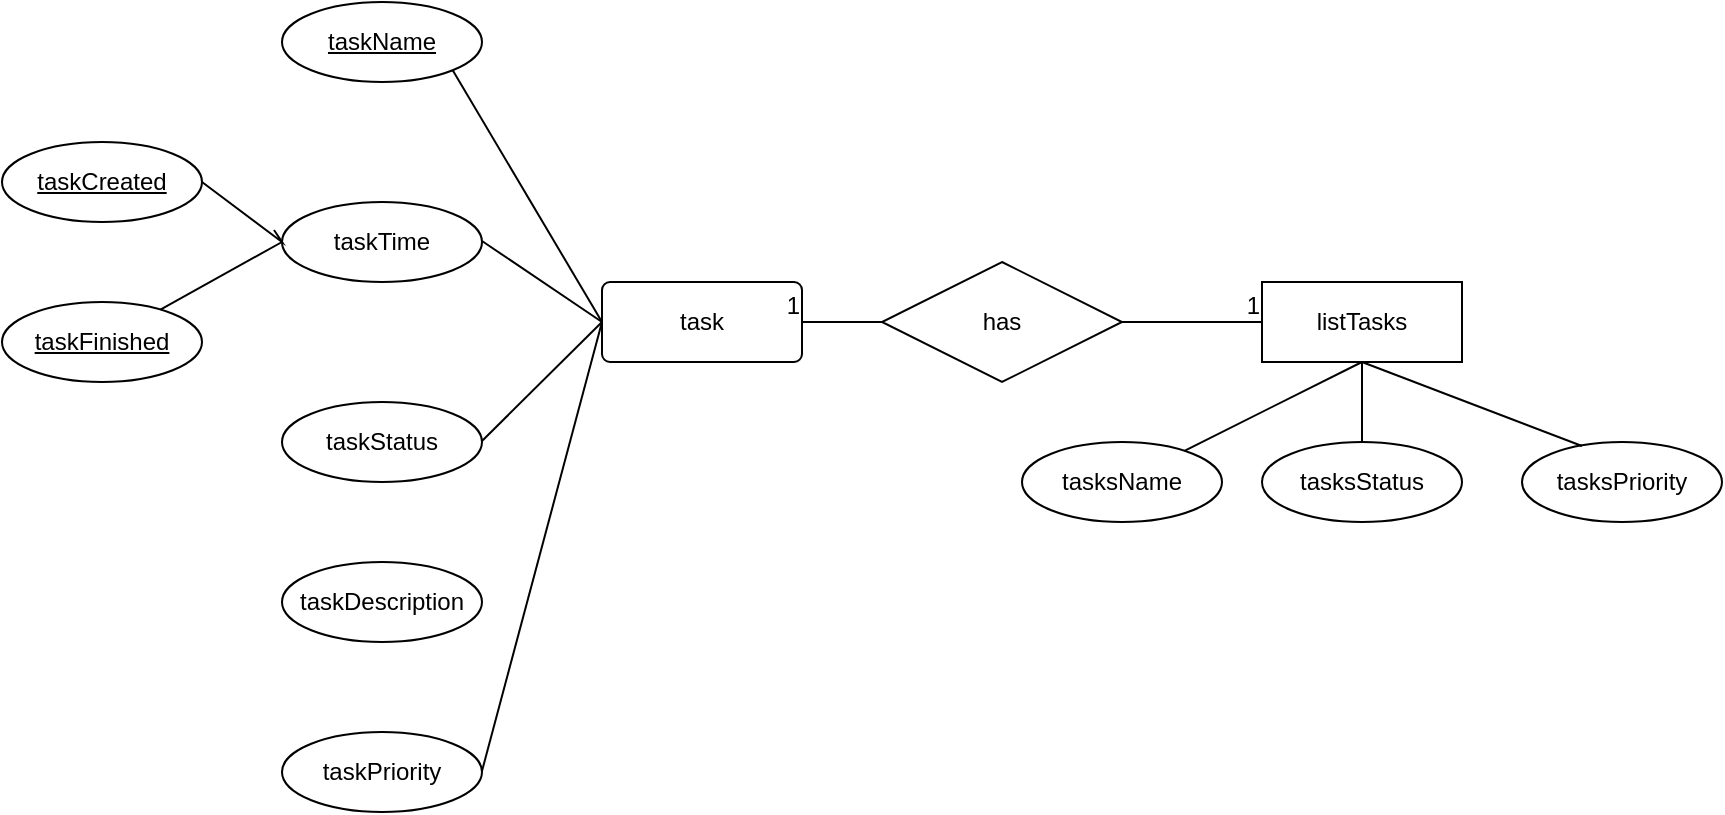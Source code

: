 <mxfile version="23.1.0" type="github">
  <diagram id="C5RBs43oDa-KdzZeNtuy" name="Page-1">
    <mxGraphModel dx="1002" dy="695" grid="1" gridSize="10" guides="1" tooltips="1" connect="1" arrows="1" fold="1" page="1" pageScale="1" pageWidth="1169" pageHeight="827" math="0" shadow="0">
      <root>
        <mxCell id="WIyWlLk6GJQsqaUBKTNV-0" />
        <mxCell id="WIyWlLk6GJQsqaUBKTNV-1" parent="WIyWlLk6GJQsqaUBKTNV-0" />
        <mxCell id="BHIsfLaD60TzP3I6xR96-93" value="taskDescription" style="ellipse;whiteSpace=wrap;html=1;align=center;fontStyle=0" vertex="1" parent="WIyWlLk6GJQsqaUBKTNV-1">
          <mxGeometry x="180" y="460" width="100" height="40" as="geometry" />
        </mxCell>
        <mxCell id="BHIsfLaD60TzP3I6xR96-105" value="taskPriority" style="ellipse;whiteSpace=wrap;html=1;align=center;fontStyle=0" vertex="1" parent="WIyWlLk6GJQsqaUBKTNV-1">
          <mxGeometry x="180" y="545" width="100" height="40" as="geometry" />
        </mxCell>
        <mxCell id="BHIsfLaD60TzP3I6xR96-111" value="has" style="shape=rhombus;perimeter=rhombusPerimeter;whiteSpace=wrap;html=1;align=center;fontStyle=0;" vertex="1" parent="WIyWlLk6GJQsqaUBKTNV-1">
          <mxGeometry x="480" y="310" width="120" height="60" as="geometry" />
        </mxCell>
        <mxCell id="BHIsfLaD60TzP3I6xR96-112" value="task" style="rounded=1;arcSize=10;whiteSpace=wrap;html=1;align=center;fontStyle=0" vertex="1" parent="WIyWlLk6GJQsqaUBKTNV-1">
          <mxGeometry x="340" y="320" width="100" height="40" as="geometry" />
        </mxCell>
        <mxCell id="BHIsfLaD60TzP3I6xR96-114" value="listTasks" style="whiteSpace=wrap;html=1;align=center;fontStyle=0" vertex="1" parent="WIyWlLk6GJQsqaUBKTNV-1">
          <mxGeometry x="670" y="320" width="100" height="40" as="geometry" />
        </mxCell>
        <mxCell id="BHIsfLaD60TzP3I6xR96-116" value="&lt;u&gt;taskName&lt;/u&gt;" style="ellipse;whiteSpace=wrap;html=1;align=center;fontStyle=0" vertex="1" parent="WIyWlLk6GJQsqaUBKTNV-1">
          <mxGeometry x="180" y="180" width="100" height="40" as="geometry" />
        </mxCell>
        <mxCell id="BHIsfLaD60TzP3I6xR96-117" value="taskTime" style="ellipse;whiteSpace=wrap;html=1;align=center;fontStyle=0" vertex="1" parent="WIyWlLk6GJQsqaUBKTNV-1">
          <mxGeometry x="180" y="280" width="100" height="40" as="geometry" />
        </mxCell>
        <mxCell id="BHIsfLaD60TzP3I6xR96-118" value="taskStatus" style="ellipse;whiteSpace=wrap;html=1;align=center;fontStyle=0" vertex="1" parent="WIyWlLk6GJQsqaUBKTNV-1">
          <mxGeometry x="180" y="380" width="100" height="40" as="geometry" />
        </mxCell>
        <mxCell id="BHIsfLaD60TzP3I6xR96-119" value="taskCreated" style="ellipse;whiteSpace=wrap;html=1;align=center;fontStyle=4;" vertex="1" parent="WIyWlLk6GJQsqaUBKTNV-1">
          <mxGeometry x="40" y="250" width="100" height="40" as="geometry" />
        </mxCell>
        <mxCell id="BHIsfLaD60TzP3I6xR96-120" value="taskFinished" style="ellipse;whiteSpace=wrap;html=1;align=center;fontStyle=4;" vertex="1" parent="WIyWlLk6GJQsqaUBKTNV-1">
          <mxGeometry x="40" y="330" width="100" height="40" as="geometry" />
        </mxCell>
        <mxCell id="BHIsfLaD60TzP3I6xR96-134" value="tasksName" style="ellipse;whiteSpace=wrap;html=1;align=center;fontStyle=0" vertex="1" parent="WIyWlLk6GJQsqaUBKTNV-1">
          <mxGeometry x="550" y="400" width="100" height="40" as="geometry" />
        </mxCell>
        <mxCell id="BHIsfLaD60TzP3I6xR96-135" value="tasksPriority" style="ellipse;whiteSpace=wrap;html=1;align=center;fontStyle=0" vertex="1" parent="WIyWlLk6GJQsqaUBKTNV-1">
          <mxGeometry x="800" y="400" width="100" height="40" as="geometry" />
        </mxCell>
        <mxCell id="BHIsfLaD60TzP3I6xR96-136" value="tasksStatus" style="ellipse;whiteSpace=wrap;html=1;align=center;fontStyle=0" vertex="1" parent="WIyWlLk6GJQsqaUBKTNV-1">
          <mxGeometry x="670" y="400" width="100" height="40" as="geometry" />
        </mxCell>
        <mxCell id="BHIsfLaD60TzP3I6xR96-139" value="" style="endArrow=none;html=1;rounded=0;" edge="1" parent="WIyWlLk6GJQsqaUBKTNV-1">
          <mxGeometry relative="1" as="geometry">
            <mxPoint x="600" y="340" as="sourcePoint" />
            <mxPoint x="670" y="340" as="targetPoint" />
          </mxGeometry>
        </mxCell>
        <mxCell id="BHIsfLaD60TzP3I6xR96-140" value="1" style="resizable=0;html=1;whiteSpace=wrap;align=right;verticalAlign=bottom;" connectable="0" vertex="1" parent="BHIsfLaD60TzP3I6xR96-139">
          <mxGeometry x="1" relative="1" as="geometry" />
        </mxCell>
        <mxCell id="BHIsfLaD60TzP3I6xR96-141" value="" style="endArrow=none;html=1;rounded=0;exitX=0;exitY=0.5;exitDx=0;exitDy=0;entryX=1;entryY=0.5;entryDx=0;entryDy=0;" edge="1" parent="WIyWlLk6GJQsqaUBKTNV-1" source="BHIsfLaD60TzP3I6xR96-111" target="BHIsfLaD60TzP3I6xR96-112">
          <mxGeometry relative="1" as="geometry">
            <mxPoint x="440" y="270" as="sourcePoint" />
            <mxPoint x="420" y="330" as="targetPoint" />
          </mxGeometry>
        </mxCell>
        <mxCell id="BHIsfLaD60TzP3I6xR96-142" value="1" style="resizable=0;html=1;whiteSpace=wrap;align=right;verticalAlign=bottom;" connectable="0" vertex="1" parent="BHIsfLaD60TzP3I6xR96-141">
          <mxGeometry x="1" relative="1" as="geometry" />
        </mxCell>
        <mxCell id="BHIsfLaD60TzP3I6xR96-143" value="" style="endArrow=none;html=1;rounded=0;entryX=0;entryY=0.5;entryDx=0;entryDy=0;exitX=1;exitY=1;exitDx=0;exitDy=0;" edge="1" parent="WIyWlLk6GJQsqaUBKTNV-1" source="BHIsfLaD60TzP3I6xR96-116" target="BHIsfLaD60TzP3I6xR96-112">
          <mxGeometry relative="1" as="geometry">
            <mxPoint x="280" y="190" as="sourcePoint" />
            <mxPoint x="440" y="190" as="targetPoint" />
          </mxGeometry>
        </mxCell>
        <mxCell id="BHIsfLaD60TzP3I6xR96-144" value="" style="endArrow=none;html=1;rounded=0;entryX=0;entryY=0.5;entryDx=0;entryDy=0;" edge="1" parent="WIyWlLk6GJQsqaUBKTNV-1" target="BHIsfLaD60TzP3I6xR96-112">
          <mxGeometry relative="1" as="geometry">
            <mxPoint x="280" y="564.5" as="sourcePoint" />
            <mxPoint x="440" y="564.5" as="targetPoint" />
          </mxGeometry>
        </mxCell>
        <mxCell id="BHIsfLaD60TzP3I6xR96-145" value="" style="endArrow=none;html=1;rounded=0;entryX=0;entryY=0.5;entryDx=0;entryDy=0;" edge="1" parent="WIyWlLk6GJQsqaUBKTNV-1" target="BHIsfLaD60TzP3I6xR96-112">
          <mxGeometry relative="1" as="geometry">
            <mxPoint x="280" y="299.5" as="sourcePoint" />
            <mxPoint x="440" y="299.5" as="targetPoint" />
          </mxGeometry>
        </mxCell>
        <mxCell id="BHIsfLaD60TzP3I6xR96-146" value="" style="endArrow=none;html=1;rounded=0;entryX=0;entryY=0.5;entryDx=0;entryDy=0;" edge="1" parent="WIyWlLk6GJQsqaUBKTNV-1" target="BHIsfLaD60TzP3I6xR96-112">
          <mxGeometry relative="1" as="geometry">
            <mxPoint x="280" y="399.5" as="sourcePoint" />
            <mxPoint x="440" y="399.5" as="targetPoint" />
          </mxGeometry>
        </mxCell>
        <mxCell id="BHIsfLaD60TzP3I6xR96-147" value="" style="endArrow=none;html=1;rounded=0;entryX=-0.04;entryY=0.35;entryDx=0;entryDy=0;entryPerimeter=0;exitX=1;exitY=0.5;exitDx=0;exitDy=0;" edge="1" parent="WIyWlLk6GJQsqaUBKTNV-1" source="BHIsfLaD60TzP3I6xR96-119" target="BHIsfLaD60TzP3I6xR96-117">
          <mxGeometry relative="1" as="geometry">
            <mxPoint x="130" y="269.5" as="sourcePoint" />
            <mxPoint x="290" y="269.5" as="targetPoint" />
            <Array as="points">
              <mxPoint x="180" y="300" />
            </Array>
          </mxGeometry>
        </mxCell>
        <mxCell id="BHIsfLaD60TzP3I6xR96-148" value="" style="endArrow=none;html=1;rounded=0;" edge="1" parent="WIyWlLk6GJQsqaUBKTNV-1" source="BHIsfLaD60TzP3I6xR96-120">
          <mxGeometry relative="1" as="geometry">
            <mxPoint x="20" y="300" as="sourcePoint" />
            <mxPoint x="180" y="300" as="targetPoint" />
          </mxGeometry>
        </mxCell>
        <mxCell id="BHIsfLaD60TzP3I6xR96-149" value="" style="endArrow=none;html=1;rounded=0;entryX=0.5;entryY=1;entryDx=0;entryDy=0;" edge="1" parent="WIyWlLk6GJQsqaUBKTNV-1" source="BHIsfLaD60TzP3I6xR96-134" target="BHIsfLaD60TzP3I6xR96-114">
          <mxGeometry relative="1" as="geometry">
            <mxPoint x="520" y="370" as="sourcePoint" />
            <mxPoint x="680" y="370" as="targetPoint" />
          </mxGeometry>
        </mxCell>
        <mxCell id="BHIsfLaD60TzP3I6xR96-150" value="" style="endArrow=none;html=1;rounded=0;entryX=0.5;entryY=0;entryDx=0;entryDy=0;exitX=0.5;exitY=1;exitDx=0;exitDy=0;" edge="1" parent="WIyWlLk6GJQsqaUBKTNV-1" source="BHIsfLaD60TzP3I6xR96-114" target="BHIsfLaD60TzP3I6xR96-136">
          <mxGeometry relative="1" as="geometry">
            <mxPoint x="720" y="370" as="sourcePoint" />
            <mxPoint x="910" y="440" as="targetPoint" />
          </mxGeometry>
        </mxCell>
        <mxCell id="BHIsfLaD60TzP3I6xR96-151" value="" style="endArrow=none;html=1;rounded=0;exitX=0.5;exitY=1;exitDx=0;exitDy=0;entryX=0.3;entryY=0.05;entryDx=0;entryDy=0;entryPerimeter=0;" edge="1" parent="WIyWlLk6GJQsqaUBKTNV-1" source="BHIsfLaD60TzP3I6xR96-114" target="BHIsfLaD60TzP3I6xR96-135">
          <mxGeometry relative="1" as="geometry">
            <mxPoint x="760" y="370" as="sourcePoint" />
            <mxPoint x="920" y="370" as="targetPoint" />
          </mxGeometry>
        </mxCell>
      </root>
    </mxGraphModel>
  </diagram>
</mxfile>
